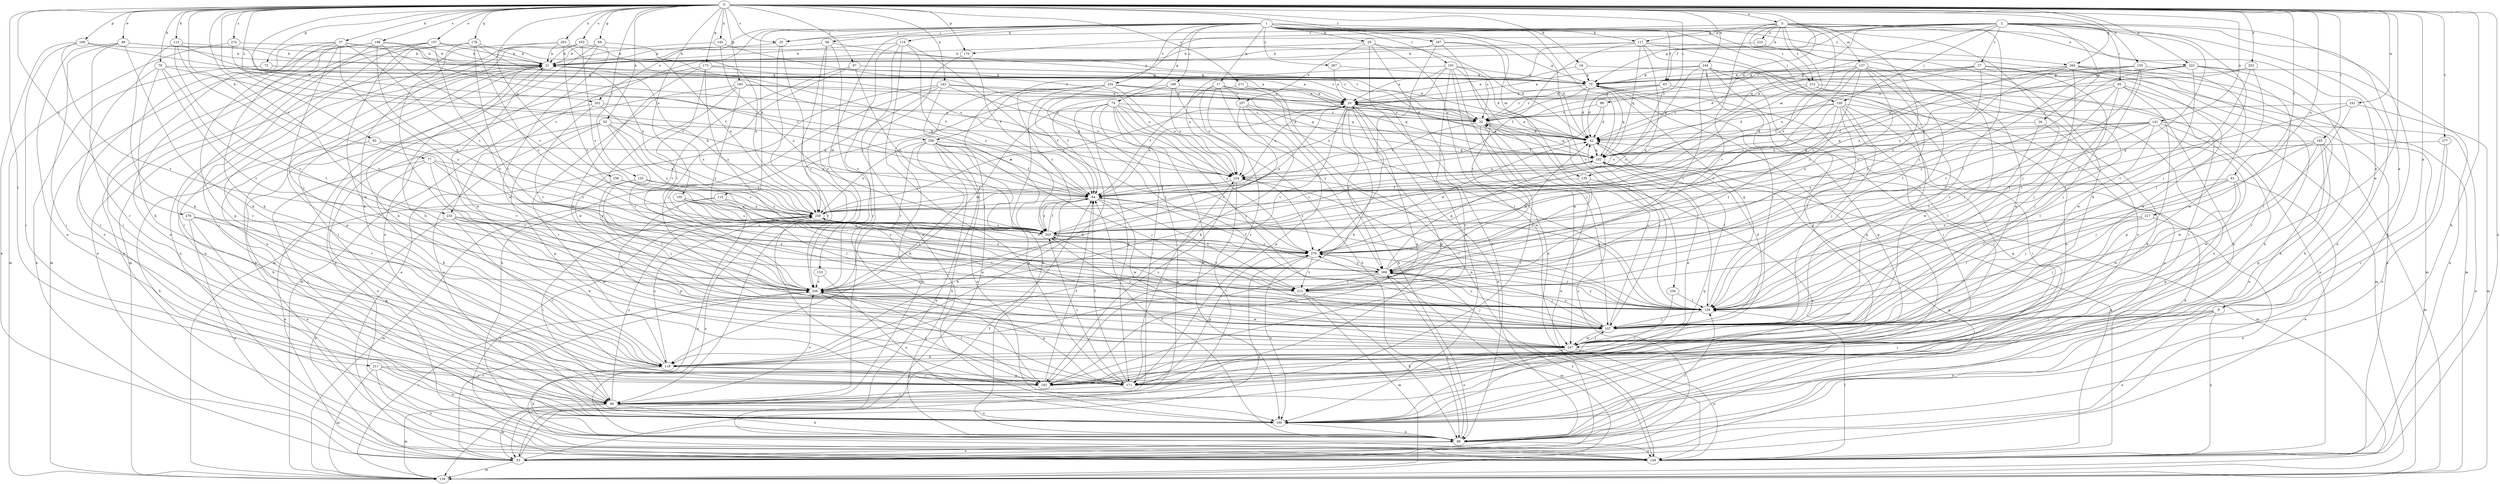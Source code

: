 strict digraph  {
0;
1;
2;
3;
9;
10;
16;
17;
20;
21;
25;
26;
27;
32;
37;
42;
48;
52;
53;
61;
63;
64;
69;
73;
74;
75;
77;
79;
86;
88;
92;
95;
96;
97;
98;
100;
107;
113;
114;
115;
117;
118;
125;
128;
133;
135;
137;
139;
141;
143;
145;
149;
150;
155;
156;
157;
160;
165;
169;
170;
171;
173;
178;
182;
185;
187;
188;
191;
192;
193;
196;
202;
203;
211;
212;
213;
217;
222;
223;
224;
233;
234;
235;
236;
241;
244;
247;
252;
253;
256;
257;
258;
264;
267;
269;
271;
274;
277;
278;
279;
0 -> 3  [label=a];
0 -> 9  [label=a];
0 -> 16  [label=b];
0 -> 25  [label=c];
0 -> 37  [label=d];
0 -> 42  [label=d];
0 -> 48  [label=e];
0 -> 52  [label=e];
0 -> 61  [label=f];
0 -> 69  [label=g];
0 -> 73  [label=g];
0 -> 77  [label=h];
0 -> 79  [label=h];
0 -> 86  [label=h];
0 -> 88  [label=i];
0 -> 92  [label=i];
0 -> 97  [label=j];
0 -> 113  [label=k];
0 -> 125  [label=l];
0 -> 141  [label=n];
0 -> 143  [label=n];
0 -> 145  [label=n];
0 -> 149  [label=n];
0 -> 150  [label=o];
0 -> 155  [label=o];
0 -> 156  [label=o];
0 -> 157  [label=o];
0 -> 165  [label=p];
0 -> 169  [label=p];
0 -> 170  [label=p];
0 -> 173  [label=q];
0 -> 178  [label=q];
0 -> 185  [label=r];
0 -> 187  [label=r];
0 -> 193  [label=s];
0 -> 196  [label=s];
0 -> 202  [label=s];
0 -> 211  [label=t];
0 -> 217  [label=u];
0 -> 222  [label=u];
0 -> 233  [label=v];
0 -> 241  [label=w];
0 -> 244  [label=w];
0 -> 247  [label=w];
0 -> 252  [label=x];
0 -> 253  [label=x];
0 -> 256  [label=x];
0 -> 264  [label=y];
0 -> 271  [label=z];
0 -> 274  [label=z];
0 -> 277  [label=z];
0 -> 278  [label=z];
1 -> 9  [label=a];
1 -> 17  [label=b];
1 -> 20  [label=b];
1 -> 25  [label=c];
1 -> 63  [label=f];
1 -> 74  [label=g];
1 -> 98  [label=j];
1 -> 100  [label=j];
1 -> 114  [label=k];
1 -> 115  [label=k];
1 -> 117  [label=k];
1 -> 133  [label=m];
1 -> 135  [label=m];
1 -> 182  [label=q];
1 -> 188  [label=r];
1 -> 191  [label=r];
1 -> 202  [label=s];
1 -> 212  [label=t];
1 -> 233  [label=v];
1 -> 234  [label=v];
1 -> 235  [label=v];
1 -> 264  [label=y];
1 -> 267  [label=y];
2 -> 9  [label=a];
2 -> 25  [label=c];
2 -> 26  [label=c];
2 -> 27  [label=c];
2 -> 32  [label=c];
2 -> 53  [label=e];
2 -> 63  [label=f];
2 -> 75  [label=g];
2 -> 86  [label=h];
2 -> 95  [label=i];
2 -> 100  [label=j];
2 -> 107  [label=j];
2 -> 128  [label=l];
2 -> 170  [label=p];
2 -> 182  [label=q];
3 -> 21  [label=b];
3 -> 107  [label=j];
3 -> 117  [label=k];
3 -> 118  [label=k];
3 -> 128  [label=l];
3 -> 135  [label=m];
3 -> 137  [label=m];
3 -> 203  [label=s];
3 -> 212  [label=t];
3 -> 222  [label=u];
3 -> 223  [label=u];
3 -> 236  [label=v];
3 -> 256  [label=x];
3 -> 269  [label=y];
9 -> 53  [label=e];
9 -> 86  [label=h];
9 -> 107  [label=j];
9 -> 149  [label=n];
9 -> 192  [label=r];
10 -> 32  [label=c];
10 -> 53  [label=e];
10 -> 118  [label=k];
10 -> 171  [label=p];
10 -> 224  [label=u];
10 -> 236  [label=v];
10 -> 247  [label=w];
10 -> 269  [label=y];
16 -> 10  [label=a];
16 -> 75  [label=g];
16 -> 128  [label=l];
17 -> 64  [label=f];
17 -> 86  [label=h];
17 -> 149  [label=n];
17 -> 192  [label=r];
17 -> 224  [label=u];
17 -> 257  [label=x];
17 -> 269  [label=y];
20 -> 21  [label=b];
20 -> 42  [label=d];
20 -> 86  [label=h];
20 -> 149  [label=n];
20 -> 160  [label=o];
20 -> 257  [label=x];
21 -> 75  [label=g];
21 -> 96  [label=i];
21 -> 118  [label=k];
21 -> 160  [label=o];
21 -> 171  [label=p];
21 -> 247  [label=w];
25 -> 21  [label=b];
25 -> 192  [label=r];
25 -> 236  [label=v];
26 -> 42  [label=d];
26 -> 118  [label=k];
26 -> 128  [label=l];
27 -> 32  [label=c];
27 -> 75  [label=g];
27 -> 107  [label=j];
27 -> 139  [label=m];
27 -> 224  [label=u];
27 -> 247  [label=w];
27 -> 258  [label=x];
32 -> 42  [label=d];
32 -> 53  [label=e];
32 -> 96  [label=i];
32 -> 107  [label=j];
32 -> 182  [label=q];
32 -> 224  [label=u];
37 -> 21  [label=b];
37 -> 64  [label=f];
37 -> 96  [label=i];
37 -> 107  [label=j];
37 -> 118  [label=k];
37 -> 160  [label=o];
37 -> 171  [label=p];
37 -> 203  [label=s];
37 -> 269  [label=y];
42 -> 10  [label=a];
42 -> 128  [label=l];
42 -> 182  [label=q];
48 -> 21  [label=b];
48 -> 32  [label=c];
48 -> 96  [label=i];
48 -> 118  [label=k];
48 -> 160  [label=o];
48 -> 192  [label=r];
52 -> 42  [label=d];
52 -> 149  [label=n];
52 -> 160  [label=o];
52 -> 171  [label=p];
52 -> 203  [label=s];
52 -> 236  [label=v];
52 -> 258  [label=x];
53 -> 32  [label=c];
53 -> 64  [label=f];
53 -> 139  [label=m];
53 -> 182  [label=q];
53 -> 236  [label=v];
53 -> 279  [label=z];
61 -> 53  [label=e];
61 -> 64  [label=f];
61 -> 107  [label=j];
61 -> 128  [label=l];
61 -> 171  [label=p];
61 -> 247  [label=w];
63 -> 10  [label=a];
63 -> 32  [label=c];
63 -> 42  [label=d];
63 -> 107  [label=j];
63 -> 203  [label=s];
64 -> 10  [label=a];
64 -> 21  [label=b];
64 -> 118  [label=k];
64 -> 128  [label=l];
64 -> 203  [label=s];
64 -> 213  [label=t];
64 -> 247  [label=w];
64 -> 258  [label=x];
69 -> 21  [label=b];
69 -> 139  [label=m];
69 -> 160  [label=o];
69 -> 247  [label=w];
69 -> 258  [label=x];
73 -> 53  [label=e];
73 -> 75  [label=g];
74 -> 32  [label=c];
74 -> 42  [label=d];
74 -> 96  [label=i];
74 -> 107  [label=j];
74 -> 118  [label=k];
74 -> 149  [label=n];
74 -> 160  [label=o];
74 -> 171  [label=p];
74 -> 236  [label=v];
74 -> 279  [label=z];
75 -> 10  [label=a];
75 -> 32  [label=c];
75 -> 42  [label=d];
75 -> 171  [label=p];
75 -> 182  [label=q];
77 -> 96  [label=i];
77 -> 118  [label=k];
77 -> 203  [label=s];
77 -> 224  [label=u];
77 -> 236  [label=v];
77 -> 269  [label=y];
79 -> 64  [label=f];
79 -> 75  [label=g];
79 -> 118  [label=k];
79 -> 192  [label=r];
79 -> 213  [label=t];
79 -> 236  [label=v];
86 -> 53  [label=e];
86 -> 64  [label=f];
86 -> 128  [label=l];
86 -> 149  [label=n];
86 -> 258  [label=x];
86 -> 269  [label=y];
88 -> 32  [label=c];
88 -> 42  [label=d];
88 -> 64  [label=f];
92 -> 86  [label=h];
92 -> 182  [label=q];
92 -> 236  [label=v];
95 -> 10  [label=a];
95 -> 107  [label=j];
95 -> 128  [label=l];
95 -> 139  [label=m];
95 -> 171  [label=p];
95 -> 192  [label=r];
95 -> 203  [label=s];
96 -> 53  [label=e];
96 -> 86  [label=h];
96 -> 139  [label=m];
96 -> 160  [label=o];
96 -> 236  [label=v];
96 -> 258  [label=x];
97 -> 10  [label=a];
97 -> 75  [label=g];
97 -> 107  [label=j];
97 -> 203  [label=s];
97 -> 236  [label=v];
98 -> 21  [label=b];
98 -> 42  [label=d];
98 -> 96  [label=i];
98 -> 192  [label=r];
98 -> 236  [label=v];
100 -> 32  [label=c];
100 -> 42  [label=d];
100 -> 96  [label=i];
100 -> 107  [label=j];
100 -> 128  [label=l];
100 -> 160  [label=o];
100 -> 192  [label=r];
100 -> 213  [label=t];
100 -> 279  [label=z];
107 -> 32  [label=c];
107 -> 42  [label=d];
107 -> 203  [label=s];
107 -> 247  [label=w];
107 -> 269  [label=y];
107 -> 279  [label=z];
113 -> 21  [label=b];
113 -> 118  [label=k];
113 -> 213  [label=t];
113 -> 224  [label=u];
113 -> 236  [label=v];
114 -> 21  [label=b];
114 -> 107  [label=j];
114 -> 160  [label=o];
114 -> 203  [label=s];
114 -> 236  [label=v];
114 -> 279  [label=z];
115 -> 139  [label=m];
115 -> 149  [label=n];
115 -> 171  [label=p];
115 -> 258  [label=x];
117 -> 21  [label=b];
117 -> 32  [label=c];
117 -> 64  [label=f];
117 -> 86  [label=h];
117 -> 107  [label=j];
117 -> 160  [label=o];
117 -> 182  [label=q];
117 -> 279  [label=z];
118 -> 21  [label=b];
118 -> 86  [label=h];
118 -> 171  [label=p];
118 -> 192  [label=r];
118 -> 258  [label=x];
125 -> 64  [label=f];
125 -> 107  [label=j];
125 -> 128  [label=l];
125 -> 203  [label=s];
128 -> 75  [label=g];
128 -> 107  [label=j];
128 -> 203  [label=s];
128 -> 224  [label=u];
128 -> 236  [label=v];
128 -> 269  [label=y];
128 -> 279  [label=z];
133 -> 160  [label=o];
133 -> 236  [label=v];
135 -> 64  [label=f];
135 -> 160  [label=o];
135 -> 269  [label=y];
137 -> 42  [label=d];
137 -> 64  [label=f];
137 -> 75  [label=g];
137 -> 128  [label=l];
137 -> 203  [label=s];
137 -> 213  [label=t];
137 -> 247  [label=w];
137 -> 269  [label=y];
137 -> 279  [label=z];
139 -> 236  [label=v];
141 -> 42  [label=d];
141 -> 96  [label=i];
141 -> 128  [label=l];
141 -> 149  [label=n];
141 -> 182  [label=q];
141 -> 213  [label=t];
141 -> 224  [label=u];
141 -> 247  [label=w];
141 -> 279  [label=z];
143 -> 10  [label=a];
143 -> 53  [label=e];
143 -> 86  [label=h];
143 -> 107  [label=j];
143 -> 182  [label=q];
143 -> 203  [label=s];
143 -> 224  [label=u];
145 -> 21  [label=b];
145 -> 203  [label=s];
145 -> 224  [label=u];
149 -> 21  [label=b];
149 -> 42  [label=d];
149 -> 128  [label=l];
149 -> 182  [label=q];
149 -> 258  [label=x];
149 -> 269  [label=y];
150 -> 128  [label=l];
150 -> 203  [label=s];
150 -> 213  [label=t];
150 -> 258  [label=x];
150 -> 269  [label=y];
155 -> 64  [label=f];
155 -> 75  [label=g];
155 -> 128  [label=l];
155 -> 236  [label=v];
155 -> 247  [label=w];
155 -> 279  [label=z];
156 -> 53  [label=e];
156 -> 64  [label=f];
156 -> 258  [label=x];
157 -> 21  [label=b];
157 -> 96  [label=i];
157 -> 149  [label=n];
157 -> 224  [label=u];
157 -> 236  [label=v];
157 -> 247  [label=w];
160 -> 75  [label=g];
160 -> 86  [label=h];
160 -> 182  [label=q];
165 -> 10  [label=a];
165 -> 32  [label=c];
165 -> 139  [label=m];
165 -> 192  [label=r];
165 -> 247  [label=w];
165 -> 269  [label=y];
169 -> 21  [label=b];
169 -> 32  [label=c];
169 -> 53  [label=e];
169 -> 96  [label=i];
169 -> 236  [label=v];
170 -> 64  [label=f];
170 -> 96  [label=i];
171 -> 42  [label=d];
171 -> 64  [label=f];
171 -> 96  [label=i];
171 -> 203  [label=s];
171 -> 224  [label=u];
173 -> 10  [label=a];
173 -> 75  [label=g];
173 -> 149  [label=n];
173 -> 213  [label=t];
173 -> 224  [label=u];
173 -> 247  [label=w];
173 -> 279  [label=z];
178 -> 21  [label=b];
178 -> 53  [label=e];
178 -> 107  [label=j];
178 -> 149  [label=n];
178 -> 213  [label=t];
178 -> 258  [label=x];
178 -> 279  [label=z];
182 -> 10  [label=a];
182 -> 139  [label=m];
182 -> 203  [label=s];
182 -> 224  [label=u];
185 -> 107  [label=j];
185 -> 139  [label=m];
185 -> 160  [label=o];
185 -> 171  [label=p];
185 -> 182  [label=q];
185 -> 247  [label=w];
185 -> 279  [label=z];
187 -> 21  [label=b];
187 -> 42  [label=d];
187 -> 75  [label=g];
187 -> 213  [label=t];
187 -> 279  [label=z];
188 -> 10  [label=a];
188 -> 64  [label=f];
188 -> 86  [label=h];
188 -> 224  [label=u];
188 -> 258  [label=x];
191 -> 10  [label=a];
191 -> 42  [label=d];
191 -> 75  [label=g];
191 -> 107  [label=j];
191 -> 128  [label=l];
191 -> 192  [label=r];
191 -> 224  [label=u];
191 -> 247  [label=w];
191 -> 258  [label=x];
192 -> 10  [label=a];
192 -> 64  [label=f];
192 -> 75  [label=g];
192 -> 236  [label=v];
193 -> 21  [label=b];
193 -> 75  [label=g];
193 -> 118  [label=k];
193 -> 139  [label=m];
193 -> 203  [label=s];
196 -> 21  [label=b];
196 -> 32  [label=c];
196 -> 96  [label=i];
196 -> 139  [label=m];
196 -> 160  [label=o];
196 -> 203  [label=s];
196 -> 279  [label=z];
202 -> 32  [label=c];
202 -> 86  [label=h];
202 -> 236  [label=v];
202 -> 258  [label=x];
203 -> 10  [label=a];
203 -> 64  [label=f];
203 -> 213  [label=t];
203 -> 279  [label=z];
211 -> 139  [label=m];
211 -> 149  [label=n];
211 -> 160  [label=o];
211 -> 171  [label=p];
211 -> 192  [label=r];
212 -> 10  [label=a];
212 -> 149  [label=n];
212 -> 160  [label=o];
212 -> 203  [label=s];
212 -> 247  [label=w];
213 -> 86  [label=h];
213 -> 107  [label=j];
213 -> 139  [label=m];
217 -> 53  [label=e];
217 -> 107  [label=j];
217 -> 128  [label=l];
217 -> 203  [label=s];
222 -> 75  [label=g];
222 -> 86  [label=h];
222 -> 149  [label=n];
222 -> 192  [label=r];
222 -> 247  [label=w];
222 -> 258  [label=x];
222 -> 269  [label=y];
223 -> 21  [label=b];
223 -> 86  [label=h];
224 -> 64  [label=f];
224 -> 96  [label=i];
224 -> 128  [label=l];
224 -> 192  [label=r];
224 -> 258  [label=x];
224 -> 279  [label=z];
233 -> 53  [label=e];
233 -> 118  [label=k];
233 -> 192  [label=r];
233 -> 203  [label=s];
233 -> 247  [label=w];
233 -> 269  [label=y];
234 -> 128  [label=l];
234 -> 192  [label=r];
235 -> 10  [label=a];
235 -> 42  [label=d];
235 -> 53  [label=e];
235 -> 86  [label=h];
235 -> 128  [label=l];
235 -> 139  [label=m];
235 -> 182  [label=q];
235 -> 203  [label=s];
235 -> 224  [label=u];
236 -> 128  [label=l];
236 -> 171  [label=p];
236 -> 192  [label=r];
236 -> 247  [label=w];
241 -> 32  [label=c];
241 -> 128  [label=l];
241 -> 139  [label=m];
241 -> 203  [label=s];
244 -> 10  [label=a];
244 -> 75  [label=g];
244 -> 96  [label=i];
244 -> 107  [label=j];
244 -> 160  [label=o];
244 -> 171  [label=p];
244 -> 182  [label=q];
244 -> 213  [label=t];
247 -> 107  [label=j];
247 -> 118  [label=k];
247 -> 149  [label=n];
247 -> 160  [label=o];
252 -> 75  [label=g];
252 -> 128  [label=l];
252 -> 182  [label=q];
252 -> 213  [label=t];
253 -> 21  [label=b];
253 -> 64  [label=f];
253 -> 149  [label=n];
253 -> 192  [label=r];
253 -> 258  [label=x];
253 -> 279  [label=z];
256 -> 53  [label=e];
256 -> 64  [label=f];
256 -> 86  [label=h];
256 -> 107  [label=j];
256 -> 118  [label=k];
256 -> 160  [label=o];
256 -> 171  [label=p];
256 -> 182  [label=q];
256 -> 236  [label=v];
256 -> 258  [label=x];
257 -> 32  [label=c];
257 -> 118  [label=k];
257 -> 128  [label=l];
257 -> 171  [label=p];
257 -> 236  [label=v];
258 -> 10  [label=a];
258 -> 21  [label=b];
258 -> 96  [label=i];
258 -> 128  [label=l];
258 -> 203  [label=s];
264 -> 75  [label=g];
264 -> 86  [label=h];
264 -> 107  [label=j];
264 -> 139  [label=m];
264 -> 149  [label=n];
264 -> 203  [label=s];
264 -> 269  [label=y];
267 -> 10  [label=a];
267 -> 75  [label=g];
269 -> 42  [label=d];
269 -> 64  [label=f];
269 -> 107  [label=j];
269 -> 139  [label=m];
269 -> 182  [label=q];
269 -> 213  [label=t];
269 -> 236  [label=v];
269 -> 258  [label=x];
271 -> 10  [label=a];
271 -> 64  [label=f];
271 -> 182  [label=q];
274 -> 21  [label=b];
274 -> 64  [label=f];
274 -> 139  [label=m];
277 -> 160  [label=o];
277 -> 182  [label=q];
277 -> 192  [label=r];
278 -> 149  [label=n];
278 -> 160  [label=o];
278 -> 171  [label=p];
278 -> 203  [label=s];
278 -> 236  [label=v];
279 -> 42  [label=d];
279 -> 160  [label=o];
279 -> 171  [label=p];
279 -> 213  [label=t];
279 -> 258  [label=x];
279 -> 269  [label=y];
}
